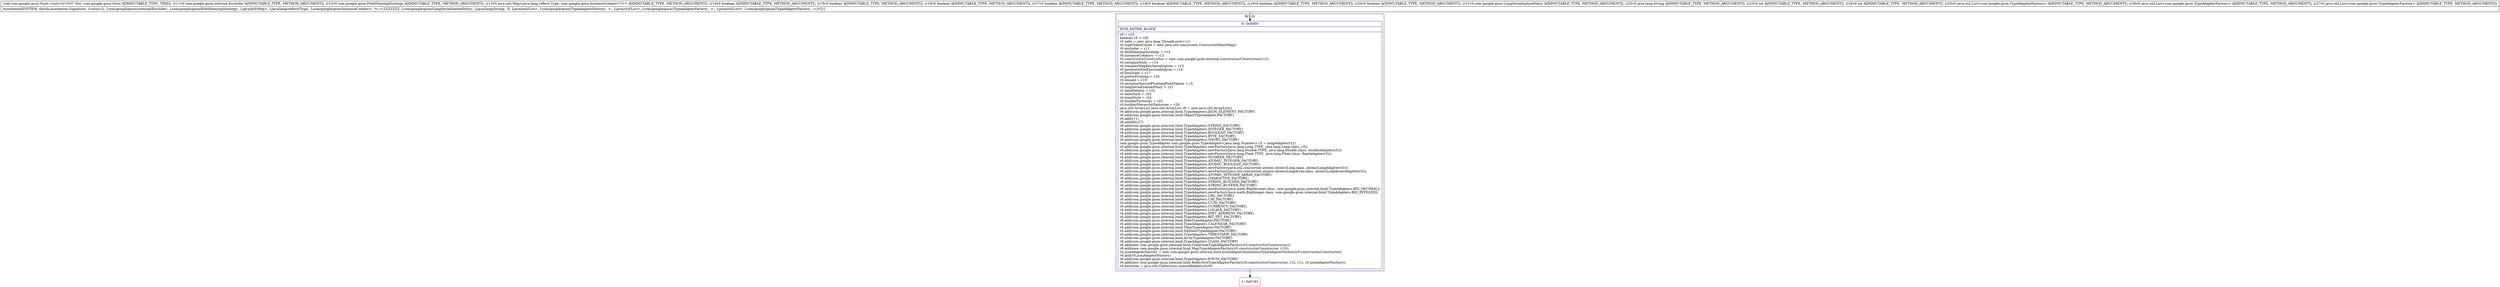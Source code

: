 digraph "CFG forcom.google.gson.Gson.\<init\>(Lcom\/google\/gson\/internal\/Excluder;Lcom\/google\/gson\/FieldNamingStrategy;Ljava\/util\/Map;ZZZZZZZLcom\/google\/gson\/LongSerializationPolicy;Ljava\/lang\/String;IILjava\/util\/List;Ljava\/util\/List;Ljava\/util\/List;)V" {
subgraph cluster_Region_2046992943 {
label = "R(1:0)";
node [shape=record,color=blue];
Node_0 [shape=record,label="{0\:\ 0x0000|MTH_ENTER_BLOCK\l|r0 = r10\lboolean r5 = r20\lr0.calls = new java.lang.ThreadLocal\<\>()\lr0.typeTokenCache = new java.util.concurrent.ConcurrentHashMap()\lr0.excluder = r11\lr0.fieldNamingStrategy = r12\lr0.instanceCreators = r13\lr0.constructorConstructor = new com.google.gson.internal.ConstructorConstructor(r13)\lr0.serializeNulls = r14\lr0.complexMapKeySerialization = r15\lr0.generateNonExecutableJson = r16\lr0.htmlSafe = r17\lr0.prettyPrinting = r18\lr0.lenient = r19\lr0.serializeSpecialFloatingPointValues = r5\lr0.longSerializationPolicy = r21\lr0.datePattern = r22\lr0.dateStyle = r23\lr0.timeStyle = r24\lr0.builderFactories = r25\lr0.builderHierarchyFactories = r26\ljava.util.ArrayList java.util.ArrayList r6 = new java.util.ArrayList()\lr6.add(com.google.gson.internal.bind.TypeAdapters.JSON_ELEMENT_FACTORY)\lr6.add(com.google.gson.internal.bind.ObjectTypeAdapter.FACTORY)\lr6.add(r11)\lr6.addAll(r27)\lr6.add(com.google.gson.internal.bind.TypeAdapters.STRING_FACTORY)\lr6.add(com.google.gson.internal.bind.TypeAdapters.INTEGER_FACTORY)\lr6.add(com.google.gson.internal.bind.TypeAdapters.BOOLEAN_FACTORY)\lr6.add(com.google.gson.internal.bind.TypeAdapters.BYTE_FACTORY)\lr6.add(com.google.gson.internal.bind.TypeAdapters.SHORT_FACTORY)\lcom.google.gson.TypeAdapter com.google.gson.TypeAdapter\<java.lang.Number\> r3 = longAdapter(r21)\lr6.add(com.google.gson.internal.bind.TypeAdapters.newFactory(java.lang.Long.TYPE, java.lang.Long.class, r3))\lr6.add(com.google.gson.internal.bind.TypeAdapters.newFactory(java.lang.Double.TYPE, java.lang.Double.class, doubleAdapter(r5)))\lr6.add(com.google.gson.internal.bind.TypeAdapters.newFactory(java.lang.Float.TYPE, java.lang.Float.class, floatAdapter(r5)))\lr6.add(com.google.gson.internal.bind.TypeAdapters.NUMBER_FACTORY)\lr6.add(com.google.gson.internal.bind.TypeAdapters.ATOMIC_INTEGER_FACTORY)\lr6.add(com.google.gson.internal.bind.TypeAdapters.ATOMIC_BOOLEAN_FACTORY)\lr6.add(com.google.gson.internal.bind.TypeAdapters.newFactory(java.util.concurrent.atomic.AtomicLong.class, atomicLongAdapter(r3)))\lr6.add(com.google.gson.internal.bind.TypeAdapters.newFactory(java.util.concurrent.atomic.AtomicLongArray.class, atomicLongArrayAdapter(r3)))\lr6.add(com.google.gson.internal.bind.TypeAdapters.ATOMIC_INTEGER_ARRAY_FACTORY)\lr6.add(com.google.gson.internal.bind.TypeAdapters.CHARACTER_FACTORY)\lr6.add(com.google.gson.internal.bind.TypeAdapters.STRING_BUILDER_FACTORY)\lr6.add(com.google.gson.internal.bind.TypeAdapters.STRING_BUFFER_FACTORY)\lr6.add(com.google.gson.internal.bind.TypeAdapters.newFactory(java.math.BigDecimal.class, com.google.gson.internal.bind.TypeAdapters.BIG_DECIMAL))\lr6.add(com.google.gson.internal.bind.TypeAdapters.newFactory(java.math.BigInteger.class, com.google.gson.internal.bind.TypeAdapters.BIG_INTEGER))\lr6.add(com.google.gson.internal.bind.TypeAdapters.URL_FACTORY)\lr6.add(com.google.gson.internal.bind.TypeAdapters.URI_FACTORY)\lr6.add(com.google.gson.internal.bind.TypeAdapters.UUID_FACTORY)\lr6.add(com.google.gson.internal.bind.TypeAdapters.CURRENCY_FACTORY)\lr6.add(com.google.gson.internal.bind.TypeAdapters.LOCALE_FACTORY)\lr6.add(com.google.gson.internal.bind.TypeAdapters.INET_ADDRESS_FACTORY)\lr6.add(com.google.gson.internal.bind.TypeAdapters.BIT_SET_FACTORY)\lr6.add(com.google.gson.internal.bind.DateTypeAdapter.FACTORY)\lr6.add(com.google.gson.internal.bind.TypeAdapters.CALENDAR_FACTORY)\lr6.add(com.google.gson.internal.bind.TimeTypeAdapter.FACTORY)\lr6.add(com.google.gson.internal.bind.SqlDateTypeAdapter.FACTORY)\lr6.add(com.google.gson.internal.bind.TypeAdapters.TIMESTAMP_FACTORY)\lr6.add(com.google.gson.internal.bind.ArrayTypeAdapter.FACTORY)\lr6.add(com.google.gson.internal.bind.TypeAdapters.CLASS_FACTORY)\lr6.add(new com.google.gson.internal.bind.CollectionTypeAdapterFactory(r0.constructorConstructor))\lr6.add(new com.google.gson.internal.bind.MapTypeAdapterFactory(r0.constructorConstructor, r15))\lr0.jsonAdapterFactory = new com.google.gson.internal.bind.JsonAdapterAnnotationTypeAdapterFactory(r0.constructorConstructor)\lr6.add(r0.jsonAdapterFactory)\lr6.add(com.google.gson.internal.bind.TypeAdapters.ENUM_FACTORY)\lr6.add(new com.google.gson.internal.bind.ReflectiveTypeAdapterFactory(r0.constructorConstructor, r12, r11, r0.jsonAdapterFactory))\lr0.factories = java.util.Collections.unmodifiableList(r6)\l}"];
}
Node_1 [shape=record,color=red,label="{1\:\ 0x0183}"];
MethodNode[shape=record,label="{void com.google.gson.Gson.\<init\>((r10v0 'this' com.google.gson.Gson A[IMMUTABLE_TYPE, THIS]), (r11v0 com.google.gson.internal.Excluder A[IMMUTABLE_TYPE, METHOD_ARGUMENT]), (r12v0 com.google.gson.FieldNamingStrategy A[IMMUTABLE_TYPE, METHOD_ARGUMENT]), (r13v0 java.util.Map\<java.lang.reflect.Type, com.google.gson.InstanceCreator\<?\>\> A[IMMUTABLE_TYPE, METHOD_ARGUMENT]), (r14v0 boolean A[IMMUTABLE_TYPE, METHOD_ARGUMENT]), (r15v0 boolean A[IMMUTABLE_TYPE, METHOD_ARGUMENT]), (r16v0 boolean A[IMMUTABLE_TYPE, METHOD_ARGUMENT]), (r17v0 boolean A[IMMUTABLE_TYPE, METHOD_ARGUMENT]), (r18v0 boolean A[IMMUTABLE_TYPE, METHOD_ARGUMENT]), (r19v0 boolean A[IMMUTABLE_TYPE, METHOD_ARGUMENT]), (r20v0 boolean A[IMMUTABLE_TYPE, METHOD_ARGUMENT]), (r21v0 com.google.gson.LongSerializationPolicy A[IMMUTABLE_TYPE, METHOD_ARGUMENT]), (r22v0 java.lang.String A[IMMUTABLE_TYPE, METHOD_ARGUMENT]), (r23v0 int A[IMMUTABLE_TYPE, METHOD_ARGUMENT]), (r24v0 int A[IMMUTABLE_TYPE, METHOD_ARGUMENT]), (r25v0 java.util.List\<com.google.gson.TypeAdapterFactory\> A[IMMUTABLE_TYPE, METHOD_ARGUMENT]), (r26v0 java.util.List\<com.google.gson.TypeAdapterFactory\> A[IMMUTABLE_TYPE, METHOD_ARGUMENT]), (r27v0 java.util.List\<com.google.gson.TypeAdapterFactory\> A[IMMUTABLE_TYPE, METHOD_ARGUMENT]))  | Annotation[SYSTEM, dalvik.annotation.Signature, \{value=[(, Lcom\/google\/gson\/internal\/Excluder;, Lcom\/google\/gson\/FieldNamingStrategy;, Ljava\/util\/Map\<, Ljava\/lang\/reflect\/Type;, Lcom\/google\/gson\/InstanceCreator\<, *\>;\>;ZZZZZZZ, Lcom\/google\/gson\/LongSerializationPolicy;, Ljava\/lang\/String;, II, Ljava\/util\/List\<, Lcom\/google\/gson\/TypeAdapterFactory;, \>;, Ljava\/util\/List\<, Lcom\/google\/gson\/TypeAdapterFactory;, \>;, Ljava\/util\/List\<, Lcom\/google\/gson\/TypeAdapterFactory;, \>;)V]\}]\l}"];
MethodNode -> Node_0;
Node_0 -> Node_1;
}

